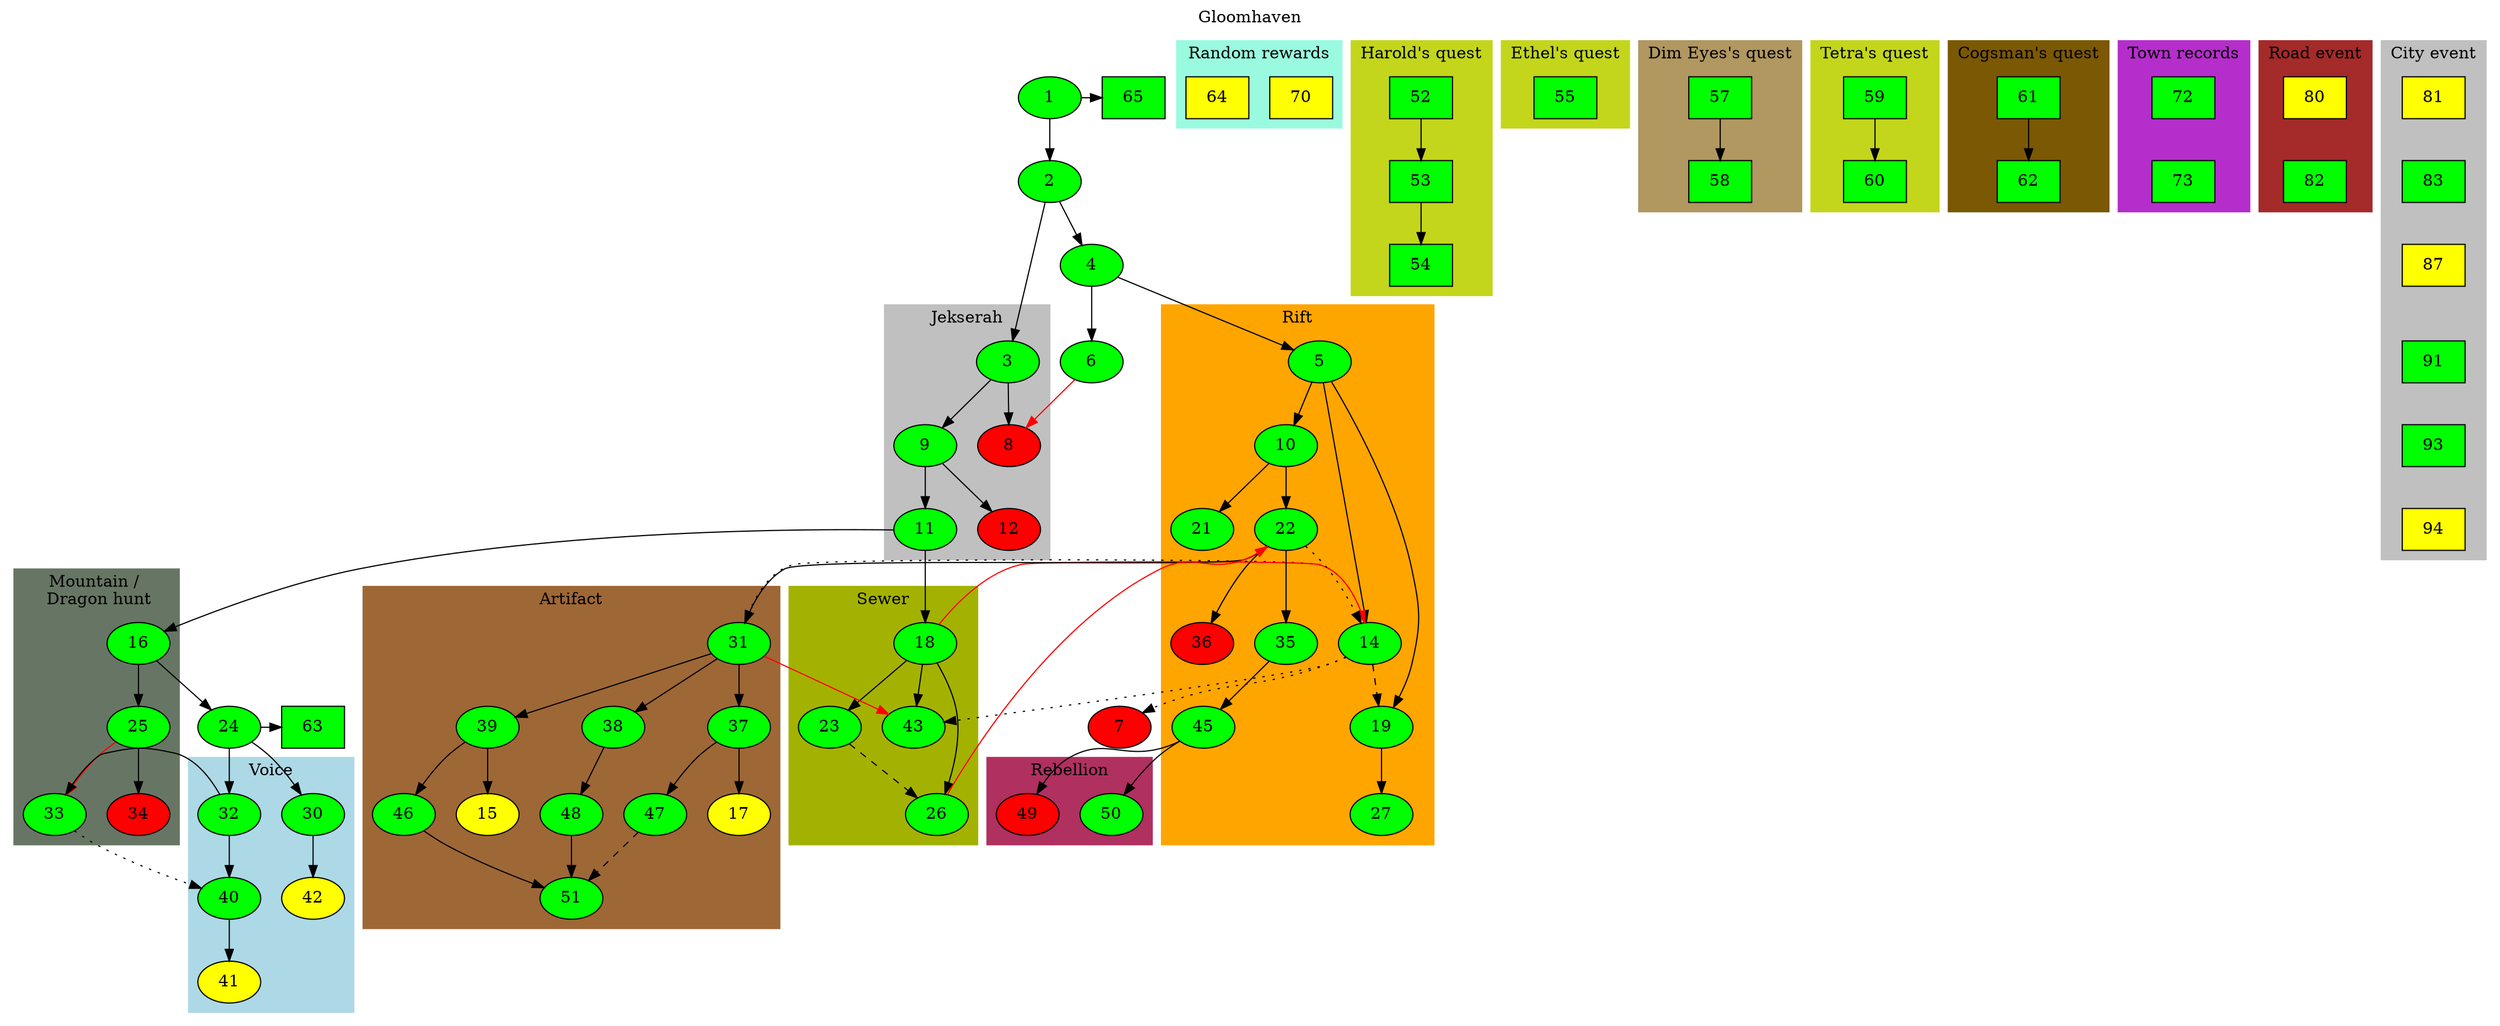 digraph world {
	label="Gloomhaven";
	labelloc="top";

	# Normal, completed
	1,2,3,4,5,6,9,10,11,14,16,18,19,21,22,23,24,25,26,27,30,
	31,32,33,35,37,38,39,40,43,45,46,47,48,50,51 [style=filled fillcolor="green"];
	# Normal, incomplete
	15,17,41,42,70 [style=filled fillcolor="yellow"];
	# Normal, incomplete, requirements not met
	# [style=filled fillcolor="orange"];
	# Normal, uncompletable
	7,8,12,34,36,49[style=filled fillcolor="red"];
	# Completed, casual
	# 7
	# "Unlocked" in casual
	# 20

	# Side, completed
	## Personal quest
	52,53,54,55,57,58,59,60,61,62 [style=filled fillcolor="green" shape=box]; 
	//[style=filled fillcolor="yellow" shape=box]; 
	63,65 [style=filled fillcolor="green" shape=box]; 
	64, 70 [style=filled fillcolor="yellow" shape=box]; 
	{rank=same; 1 65;}
	{rank=same; 24 63;}
	# Town records, road, city events
	# Complete
	72,73,82,83,91,93 [style=filled fillcolor="green" shape=box]; 
	# Incomplete
	80,81,87,94 [style=filled fillcolor="yellow" shape=box]; 

	1 -> 2;
	1 -> 65;

	2 -> 3;
	2 -> 4;
	4 -> 5;
	4 -> 6;
	6 -> 8 [color="red"];
	14 -> 7 [style="dotted"]; # Reference
	14 -> 31 [style="dotted"]; # Reference
	14 -> 43 [style="dotted"]; # Reference
	11 -> 16;
	11 -> 18;
	18 -> 14 [color="red"];
	26 -> 22 [color="red"];
	23 -> 26 [style="dashed"]; # Unlocked 
	24 -> 63;
	31 -> 43 [color="red"]; # Already unlocked 

	subgraph cluster_0 {
		label = "Jekserah";
		style = "filled";
		color = "grey";
		3 -> 8;
		3 -> 9;
		9 -> 11;
		9 -> 12;
	}

	subgraph cluster_1 {
		label = "Rift";
		style = "filled";
		color = "orange";
		5 -> 10;
		5 -> 14;
		5 -> 19;
		14 -> 19 [style="dashed"]; # Unlocks
		19 -> 27;
		10 -> 21;
		10 -> 22;
		22 -> 14 [style="dotted"]; # Reference
		22 -> 35;
		22 -> 36;
		35 -> 45;
	}

	subgraph cluster_2 {
		label = "Mountain / \n Dragon hunt";
		style = "filled";
		color = "#677664";
		16 -> 24;
		16 -> 25;
		25 -> 33 [color="red"];
		25 -> 34;
	}

	subgraph cluster_3 {
		label = "Voice";
		style = "filled";
		color = "lightblue";
		24 -> 32;
		24 -> 30;
		30 -> 42;
		32 -> 33;
		32 -> 40;
		33 -> 40[style="dotted"]; # Reference
		40 -> 41;
	}

	subgraph cluster_4 {
		label = "Sewer";
		style = "filled";
		color = "#a3b201";
		18 -> 23;
		18 -> 26;
		18 -> 43;
	}

	subgraph cluster_5 {
		label = "Rebellion";
		style = "filled";
		color = "maroon";
		45 -> 49;
		45 -> 50;
	}
	
	subgraph cluster_6 {
		label = "Artifact";
		style = "filled";
		color = "#9e6736";
		22 -> 31;
		31 -> 37;
		31 -> 38;
		31 -> 39;
		39 -> 46;
		39 -> 15;
		46 -> 51;
		37 -> 47;
		37 -> 17;
		47 -> 51[style="dashed"]; # Unlocked 
		38 -> 48;
		48 -> 51;

	}

	subgraph cluster_10 {
		label = "Cogsman's quest";
		style = "filled";
		color = "#7b5804";
		61 -> 62;
	}

	subgraph cluster_11 {
		label = "Dim Eyes's quest";
		style = "filled";
		color = "#b19760";
		57-> 58;
	}

	subgraph cluster_12 {
		label = "Harold's quest";
		style = "filled";
		color = "#C3D61B";
		52 -> 53;
		53 -> 54;
	}

	subgraph cluster_13 {
		label = "Tetra's quest";
		style = "filled";
		color = "#C3D61B";
		59 -> 60;
	}

	subgraph cluster_20 {
		label = "City event";
		style = "filled";
		color = "grey";
		81,83,87,91,93; 
		81 -> 83 -> 87 -> 91 -> 93 -> 94 [style="invis"]; # Stacking hack
	}
	
	subgraph cluster_14 {
		label = "Ethel's quest";
		style = "filled";
		color = "#C3D61B";
		55;
	}

	subgraph cluster_21 {
		label = "Road event";
		style = "filled";
		color = "brown";
		80, 82;
		80 -> 82 [style="invis"]; # Stacking hack
	}

	subgraph cluster_22 {
		label = "Town records";
		style = "filled";
		color = "#b52ecb";
		72;
		73;
		72 -> 73 [style="invis"]; # Stacking hack
	}
	
	subgraph cluster_23 {
		label = "Random rewards";
		style = "filled";
		color = "#9afadf";
		64;
		70;
	}
}
